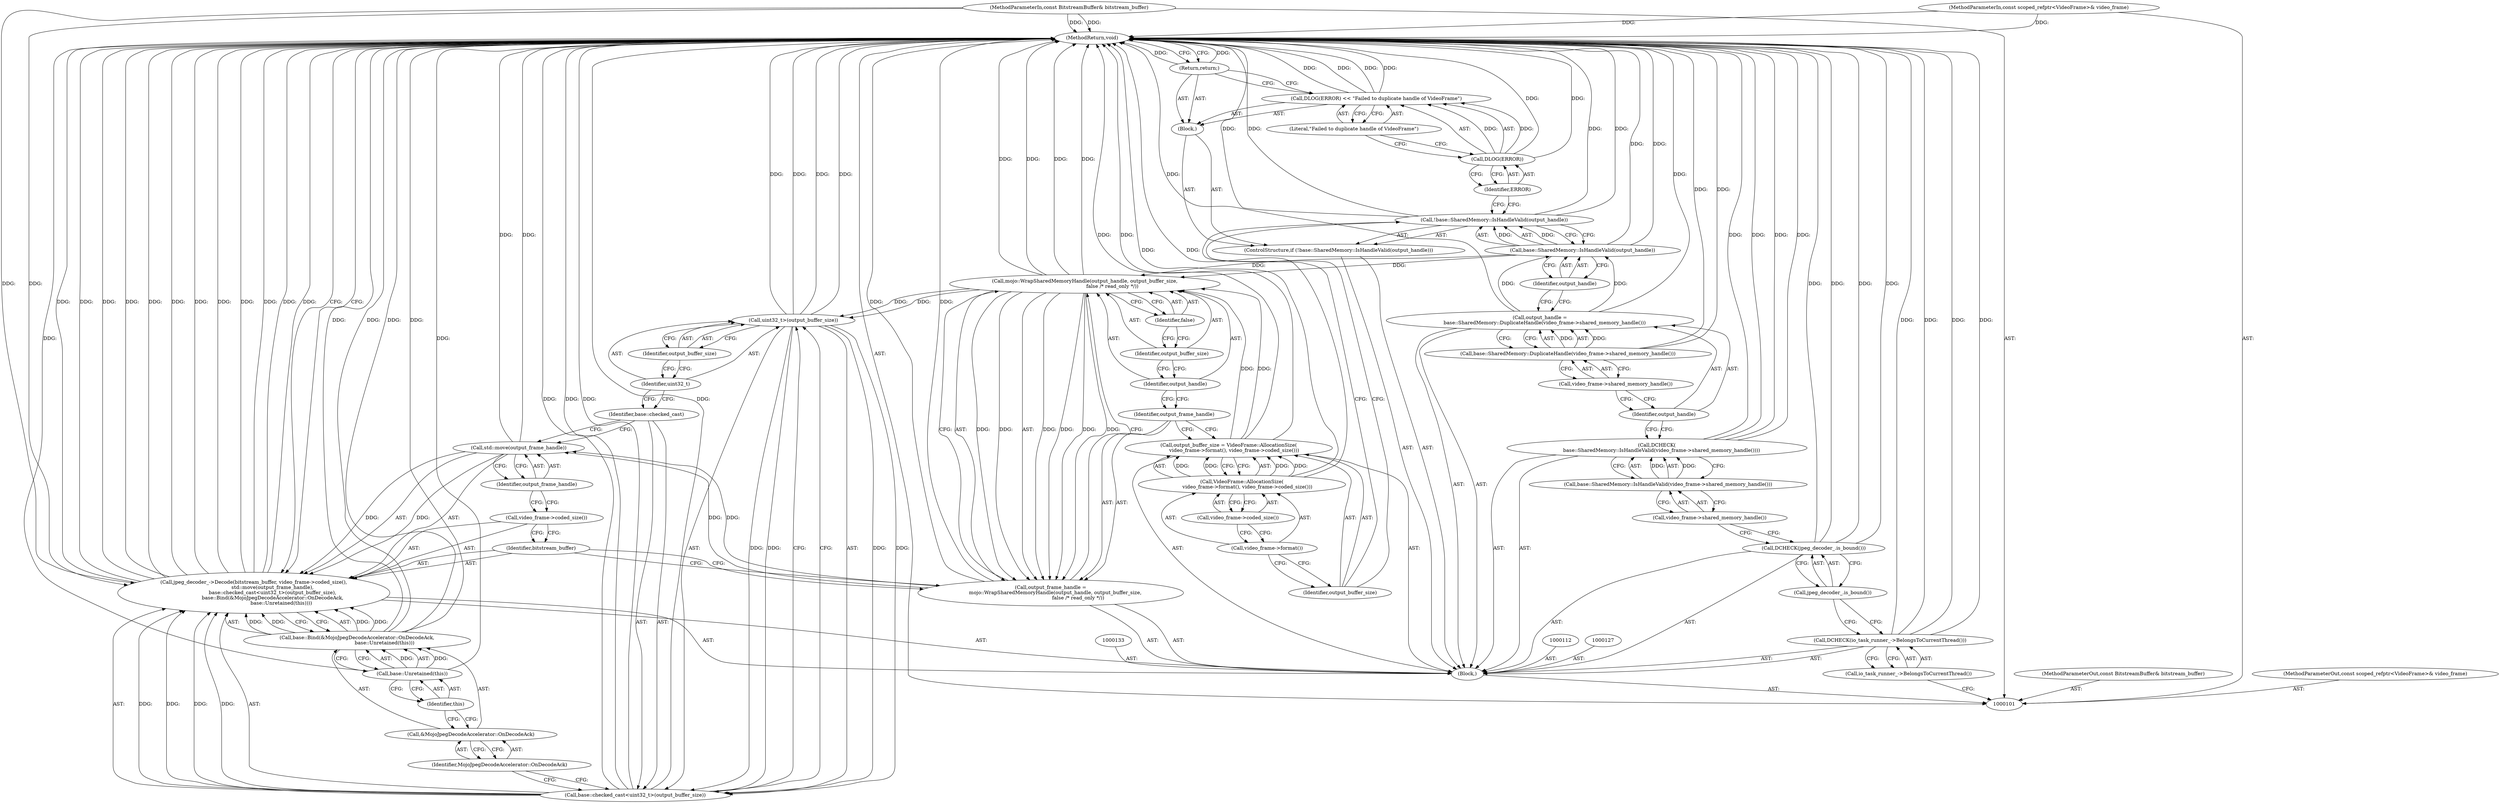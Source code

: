 digraph "1_Chrome_673ce95d481ea9368c4d4d43ac756ba1d6d9e608_21" {
"1000155" [label="(MethodReturn,void)"];
"1000113" [label="(Call,output_handle =\n      base::SharedMemory::DuplicateHandle(video_frame->shared_memory_handle()))"];
"1000114" [label="(Identifier,output_handle)"];
"1000116" [label="(Call,video_frame->shared_memory_handle())"];
"1000115" [label="(Call,base::SharedMemory::DuplicateHandle(video_frame->shared_memory_handle()))"];
"1000117" [label="(ControlStructure,if (!base::SharedMemory::IsHandleValid(output_handle)))"];
"1000120" [label="(Identifier,output_handle)"];
"1000121" [label="(Block,)"];
"1000118" [label="(Call,!base::SharedMemory::IsHandleValid(output_handle))"];
"1000119" [label="(Call,base::SharedMemory::IsHandleValid(output_handle))"];
"1000125" [label="(Literal,\"Failed to duplicate handle of VideoFrame\")"];
"1000122" [label="(Call,DLOG(ERROR) << \"Failed to duplicate handle of VideoFrame\")"];
"1000123" [label="(Call,DLOG(ERROR))"];
"1000124" [label="(Identifier,ERROR)"];
"1000126" [label="(Return,return;)"];
"1000128" [label="(Call,output_buffer_size = VideoFrame::AllocationSize(\n       video_frame->format(), video_frame->coded_size()))"];
"1000129" [label="(Identifier,output_buffer_size)"];
"1000130" [label="(Call,VideoFrame::AllocationSize(\n       video_frame->format(), video_frame->coded_size()))"];
"1000132" [label="(Call,video_frame->coded_size())"];
"1000131" [label="(Call,video_frame->format())"];
"1000134" [label="(Call,output_frame_handle =\n      mojo::WrapSharedMemoryHandle(output_handle, output_buffer_size,\n                                   false /* read_only */))"];
"1000135" [label="(Identifier,output_frame_handle)"];
"1000102" [label="(MethodParameterIn,const BitstreamBuffer& bitstream_buffer)"];
"1000256" [label="(MethodParameterOut,const BitstreamBuffer& bitstream_buffer)"];
"1000137" [label="(Identifier,output_handle)"];
"1000138" [label="(Identifier,output_buffer_size)"];
"1000136" [label="(Call,mojo::WrapSharedMemoryHandle(output_handle, output_buffer_size,\n                                   false /* read_only */))"];
"1000139" [label="(Identifier,false)"];
"1000141" [label="(Identifier,bitstream_buffer)"];
"1000140" [label="(Call,jpeg_decoder_->Decode(bitstream_buffer, video_frame->coded_size(),\n                        std::move(output_frame_handle),\n                        base::checked_cast<uint32_t>(output_buffer_size),\n                        base::Bind(&MojoJpegDecodeAccelerator::OnDecodeAck,\n                                   base::Unretained(this))))"];
"1000142" [label="(Call,video_frame->coded_size())"];
"1000143" [label="(Call,std::move(output_frame_handle))"];
"1000144" [label="(Identifier,output_frame_handle)"];
"1000145" [label="(Call,base::checked_cast<uint32_t>(output_buffer_size))"];
"1000146" [label="(Identifier,base::checked_cast)"];
"1000147" [label="(Call,uint32_t>(output_buffer_size))"];
"1000148" [label="(Identifier,uint32_t)"];
"1000149" [label="(Identifier,output_buffer_size)"];
"1000150" [label="(Call,base::Bind(&MojoJpegDecodeAccelerator::OnDecodeAck,\n                                   base::Unretained(this)))"];
"1000151" [label="(Call,&MojoJpegDecodeAccelerator::OnDecodeAck)"];
"1000152" [label="(Identifier,MojoJpegDecodeAccelerator::OnDecodeAck)"];
"1000153" [label="(Call,base::Unretained(this))"];
"1000154" [label="(Identifier,this)"];
"1000103" [label="(MethodParameterIn,const scoped_refptr<VideoFrame>& video_frame)"];
"1000257" [label="(MethodParameterOut,const scoped_refptr<VideoFrame>& video_frame)"];
"1000104" [label="(Block,)"];
"1000105" [label="(Call,DCHECK(io_task_runner_->BelongsToCurrentThread()))"];
"1000106" [label="(Call,io_task_runner_->BelongsToCurrentThread())"];
"1000107" [label="(Call,DCHECK(jpeg_decoder_.is_bound()))"];
"1000108" [label="(Call,jpeg_decoder_.is_bound())"];
"1000109" [label="(Call,DCHECK(\n      base::SharedMemory::IsHandleValid(video_frame->shared_memory_handle())))"];
"1000111" [label="(Call,video_frame->shared_memory_handle())"];
"1000110" [label="(Call,base::SharedMemory::IsHandleValid(video_frame->shared_memory_handle()))"];
"1000155" -> "1000101"  [label="AST: "];
"1000155" -> "1000126"  [label="CFG: "];
"1000155" -> "1000140"  [label="CFG: "];
"1000128" -> "1000155"  [label="DDG: "];
"1000140" -> "1000155"  [label="DDG: "];
"1000140" -> "1000155"  [label="DDG: "];
"1000140" -> "1000155"  [label="DDG: "];
"1000140" -> "1000155"  [label="DDG: "];
"1000140" -> "1000155"  [label="DDG: "];
"1000140" -> "1000155"  [label="DDG: "];
"1000107" -> "1000155"  [label="DDG: "];
"1000107" -> "1000155"  [label="DDG: "];
"1000105" -> "1000155"  [label="DDG: "];
"1000105" -> "1000155"  [label="DDG: "];
"1000113" -> "1000155"  [label="DDG: "];
"1000150" -> "1000155"  [label="DDG: "];
"1000150" -> "1000155"  [label="DDG: "];
"1000118" -> "1000155"  [label="DDG: "];
"1000118" -> "1000155"  [label="DDG: "];
"1000102" -> "1000155"  [label="DDG: "];
"1000153" -> "1000155"  [label="DDG: "];
"1000145" -> "1000155"  [label="DDG: "];
"1000145" -> "1000155"  [label="DDG: "];
"1000122" -> "1000155"  [label="DDG: "];
"1000122" -> "1000155"  [label="DDG: "];
"1000136" -> "1000155"  [label="DDG: "];
"1000136" -> "1000155"  [label="DDG: "];
"1000103" -> "1000155"  [label="DDG: "];
"1000143" -> "1000155"  [label="DDG: "];
"1000147" -> "1000155"  [label="DDG: "];
"1000147" -> "1000155"  [label="DDG: "];
"1000109" -> "1000155"  [label="DDG: "];
"1000109" -> "1000155"  [label="DDG: "];
"1000119" -> "1000155"  [label="DDG: "];
"1000134" -> "1000155"  [label="DDG: "];
"1000115" -> "1000155"  [label="DDG: "];
"1000130" -> "1000155"  [label="DDG: "];
"1000123" -> "1000155"  [label="DDG: "];
"1000126" -> "1000155"  [label="DDG: "];
"1000113" -> "1000104"  [label="AST: "];
"1000113" -> "1000115"  [label="CFG: "];
"1000114" -> "1000113"  [label="AST: "];
"1000115" -> "1000113"  [label="AST: "];
"1000120" -> "1000113"  [label="CFG: "];
"1000113" -> "1000155"  [label="DDG: "];
"1000115" -> "1000113"  [label="DDG: "];
"1000113" -> "1000119"  [label="DDG: "];
"1000114" -> "1000113"  [label="AST: "];
"1000114" -> "1000109"  [label="CFG: "];
"1000116" -> "1000114"  [label="CFG: "];
"1000116" -> "1000115"  [label="AST: "];
"1000116" -> "1000114"  [label="CFG: "];
"1000115" -> "1000116"  [label="CFG: "];
"1000115" -> "1000113"  [label="AST: "];
"1000115" -> "1000116"  [label="CFG: "];
"1000116" -> "1000115"  [label="AST: "];
"1000113" -> "1000115"  [label="CFG: "];
"1000115" -> "1000155"  [label="DDG: "];
"1000115" -> "1000113"  [label="DDG: "];
"1000117" -> "1000104"  [label="AST: "];
"1000118" -> "1000117"  [label="AST: "];
"1000121" -> "1000117"  [label="AST: "];
"1000120" -> "1000119"  [label="AST: "];
"1000120" -> "1000113"  [label="CFG: "];
"1000119" -> "1000120"  [label="CFG: "];
"1000121" -> "1000117"  [label="AST: "];
"1000122" -> "1000121"  [label="AST: "];
"1000126" -> "1000121"  [label="AST: "];
"1000118" -> "1000117"  [label="AST: "];
"1000118" -> "1000119"  [label="CFG: "];
"1000119" -> "1000118"  [label="AST: "];
"1000124" -> "1000118"  [label="CFG: "];
"1000129" -> "1000118"  [label="CFG: "];
"1000118" -> "1000155"  [label="DDG: "];
"1000118" -> "1000155"  [label="DDG: "];
"1000119" -> "1000118"  [label="DDG: "];
"1000119" -> "1000118"  [label="AST: "];
"1000119" -> "1000120"  [label="CFG: "];
"1000120" -> "1000119"  [label="AST: "];
"1000118" -> "1000119"  [label="CFG: "];
"1000119" -> "1000155"  [label="DDG: "];
"1000119" -> "1000118"  [label="DDG: "];
"1000113" -> "1000119"  [label="DDG: "];
"1000119" -> "1000136"  [label="DDG: "];
"1000125" -> "1000122"  [label="AST: "];
"1000125" -> "1000123"  [label="CFG: "];
"1000122" -> "1000125"  [label="CFG: "];
"1000122" -> "1000121"  [label="AST: "];
"1000122" -> "1000125"  [label="CFG: "];
"1000123" -> "1000122"  [label="AST: "];
"1000125" -> "1000122"  [label="AST: "];
"1000126" -> "1000122"  [label="CFG: "];
"1000122" -> "1000155"  [label="DDG: "];
"1000122" -> "1000155"  [label="DDG: "];
"1000123" -> "1000122"  [label="DDG: "];
"1000123" -> "1000122"  [label="AST: "];
"1000123" -> "1000124"  [label="CFG: "];
"1000124" -> "1000123"  [label="AST: "];
"1000125" -> "1000123"  [label="CFG: "];
"1000123" -> "1000155"  [label="DDG: "];
"1000123" -> "1000122"  [label="DDG: "];
"1000124" -> "1000123"  [label="AST: "];
"1000124" -> "1000118"  [label="CFG: "];
"1000123" -> "1000124"  [label="CFG: "];
"1000126" -> "1000121"  [label="AST: "];
"1000126" -> "1000122"  [label="CFG: "];
"1000155" -> "1000126"  [label="CFG: "];
"1000126" -> "1000155"  [label="DDG: "];
"1000128" -> "1000104"  [label="AST: "];
"1000128" -> "1000130"  [label="CFG: "];
"1000129" -> "1000128"  [label="AST: "];
"1000130" -> "1000128"  [label="AST: "];
"1000135" -> "1000128"  [label="CFG: "];
"1000128" -> "1000155"  [label="DDG: "];
"1000130" -> "1000128"  [label="DDG: "];
"1000130" -> "1000128"  [label="DDG: "];
"1000128" -> "1000136"  [label="DDG: "];
"1000129" -> "1000128"  [label="AST: "];
"1000129" -> "1000118"  [label="CFG: "];
"1000131" -> "1000129"  [label="CFG: "];
"1000130" -> "1000128"  [label="AST: "];
"1000130" -> "1000132"  [label="CFG: "];
"1000131" -> "1000130"  [label="AST: "];
"1000132" -> "1000130"  [label="AST: "];
"1000128" -> "1000130"  [label="CFG: "];
"1000130" -> "1000155"  [label="DDG: "];
"1000130" -> "1000128"  [label="DDG: "];
"1000130" -> "1000128"  [label="DDG: "];
"1000132" -> "1000130"  [label="AST: "];
"1000132" -> "1000131"  [label="CFG: "];
"1000130" -> "1000132"  [label="CFG: "];
"1000131" -> "1000130"  [label="AST: "];
"1000131" -> "1000129"  [label="CFG: "];
"1000132" -> "1000131"  [label="CFG: "];
"1000134" -> "1000104"  [label="AST: "];
"1000134" -> "1000136"  [label="CFG: "];
"1000135" -> "1000134"  [label="AST: "];
"1000136" -> "1000134"  [label="AST: "];
"1000141" -> "1000134"  [label="CFG: "];
"1000134" -> "1000155"  [label="DDG: "];
"1000136" -> "1000134"  [label="DDG: "];
"1000136" -> "1000134"  [label="DDG: "];
"1000136" -> "1000134"  [label="DDG: "];
"1000134" -> "1000143"  [label="DDG: "];
"1000135" -> "1000134"  [label="AST: "];
"1000135" -> "1000128"  [label="CFG: "];
"1000137" -> "1000135"  [label="CFG: "];
"1000102" -> "1000101"  [label="AST: "];
"1000102" -> "1000155"  [label="DDG: "];
"1000102" -> "1000140"  [label="DDG: "];
"1000256" -> "1000101"  [label="AST: "];
"1000137" -> "1000136"  [label="AST: "];
"1000137" -> "1000135"  [label="CFG: "];
"1000138" -> "1000137"  [label="CFG: "];
"1000138" -> "1000136"  [label="AST: "];
"1000138" -> "1000137"  [label="CFG: "];
"1000139" -> "1000138"  [label="CFG: "];
"1000136" -> "1000134"  [label="AST: "];
"1000136" -> "1000139"  [label="CFG: "];
"1000137" -> "1000136"  [label="AST: "];
"1000138" -> "1000136"  [label="AST: "];
"1000139" -> "1000136"  [label="AST: "];
"1000134" -> "1000136"  [label="CFG: "];
"1000136" -> "1000155"  [label="DDG: "];
"1000136" -> "1000155"  [label="DDG: "];
"1000136" -> "1000134"  [label="DDG: "];
"1000136" -> "1000134"  [label="DDG: "];
"1000136" -> "1000134"  [label="DDG: "];
"1000119" -> "1000136"  [label="DDG: "];
"1000128" -> "1000136"  [label="DDG: "];
"1000136" -> "1000147"  [label="DDG: "];
"1000139" -> "1000136"  [label="AST: "];
"1000139" -> "1000138"  [label="CFG: "];
"1000136" -> "1000139"  [label="CFG: "];
"1000141" -> "1000140"  [label="AST: "];
"1000141" -> "1000134"  [label="CFG: "];
"1000142" -> "1000141"  [label="CFG: "];
"1000140" -> "1000104"  [label="AST: "];
"1000140" -> "1000150"  [label="CFG: "];
"1000141" -> "1000140"  [label="AST: "];
"1000142" -> "1000140"  [label="AST: "];
"1000143" -> "1000140"  [label="AST: "];
"1000145" -> "1000140"  [label="AST: "];
"1000150" -> "1000140"  [label="AST: "];
"1000155" -> "1000140"  [label="CFG: "];
"1000140" -> "1000155"  [label="DDG: "];
"1000140" -> "1000155"  [label="DDG: "];
"1000140" -> "1000155"  [label="DDG: "];
"1000140" -> "1000155"  [label="DDG: "];
"1000140" -> "1000155"  [label="DDG: "];
"1000140" -> "1000155"  [label="DDG: "];
"1000102" -> "1000140"  [label="DDG: "];
"1000143" -> "1000140"  [label="DDG: "];
"1000145" -> "1000140"  [label="DDG: "];
"1000145" -> "1000140"  [label="DDG: "];
"1000150" -> "1000140"  [label="DDG: "];
"1000150" -> "1000140"  [label="DDG: "];
"1000142" -> "1000140"  [label="AST: "];
"1000142" -> "1000141"  [label="CFG: "];
"1000144" -> "1000142"  [label="CFG: "];
"1000143" -> "1000140"  [label="AST: "];
"1000143" -> "1000144"  [label="CFG: "];
"1000144" -> "1000143"  [label="AST: "];
"1000146" -> "1000143"  [label="CFG: "];
"1000143" -> "1000155"  [label="DDG: "];
"1000143" -> "1000140"  [label="DDG: "];
"1000134" -> "1000143"  [label="DDG: "];
"1000144" -> "1000143"  [label="AST: "];
"1000144" -> "1000142"  [label="CFG: "];
"1000143" -> "1000144"  [label="CFG: "];
"1000145" -> "1000140"  [label="AST: "];
"1000145" -> "1000147"  [label="CFG: "];
"1000146" -> "1000145"  [label="AST: "];
"1000147" -> "1000145"  [label="AST: "];
"1000152" -> "1000145"  [label="CFG: "];
"1000145" -> "1000155"  [label="DDG: "];
"1000145" -> "1000155"  [label="DDG: "];
"1000145" -> "1000140"  [label="DDG: "];
"1000145" -> "1000140"  [label="DDG: "];
"1000147" -> "1000145"  [label="DDG: "];
"1000147" -> "1000145"  [label="DDG: "];
"1000146" -> "1000145"  [label="AST: "];
"1000146" -> "1000143"  [label="CFG: "];
"1000148" -> "1000146"  [label="CFG: "];
"1000147" -> "1000145"  [label="AST: "];
"1000147" -> "1000149"  [label="CFG: "];
"1000148" -> "1000147"  [label="AST: "];
"1000149" -> "1000147"  [label="AST: "];
"1000145" -> "1000147"  [label="CFG: "];
"1000147" -> "1000155"  [label="DDG: "];
"1000147" -> "1000155"  [label="DDG: "];
"1000147" -> "1000145"  [label="DDG: "];
"1000147" -> "1000145"  [label="DDG: "];
"1000136" -> "1000147"  [label="DDG: "];
"1000148" -> "1000147"  [label="AST: "];
"1000148" -> "1000146"  [label="CFG: "];
"1000149" -> "1000148"  [label="CFG: "];
"1000149" -> "1000147"  [label="AST: "];
"1000149" -> "1000148"  [label="CFG: "];
"1000147" -> "1000149"  [label="CFG: "];
"1000150" -> "1000140"  [label="AST: "];
"1000150" -> "1000153"  [label="CFG: "];
"1000151" -> "1000150"  [label="AST: "];
"1000153" -> "1000150"  [label="AST: "];
"1000140" -> "1000150"  [label="CFG: "];
"1000150" -> "1000155"  [label="DDG: "];
"1000150" -> "1000155"  [label="DDG: "];
"1000150" -> "1000140"  [label="DDG: "];
"1000150" -> "1000140"  [label="DDG: "];
"1000153" -> "1000150"  [label="DDG: "];
"1000151" -> "1000150"  [label="AST: "];
"1000151" -> "1000152"  [label="CFG: "];
"1000152" -> "1000151"  [label="AST: "];
"1000154" -> "1000151"  [label="CFG: "];
"1000152" -> "1000151"  [label="AST: "];
"1000152" -> "1000145"  [label="CFG: "];
"1000151" -> "1000152"  [label="CFG: "];
"1000153" -> "1000150"  [label="AST: "];
"1000153" -> "1000154"  [label="CFG: "];
"1000154" -> "1000153"  [label="AST: "];
"1000150" -> "1000153"  [label="CFG: "];
"1000153" -> "1000155"  [label="DDG: "];
"1000153" -> "1000150"  [label="DDG: "];
"1000154" -> "1000153"  [label="AST: "];
"1000154" -> "1000151"  [label="CFG: "];
"1000153" -> "1000154"  [label="CFG: "];
"1000103" -> "1000101"  [label="AST: "];
"1000103" -> "1000155"  [label="DDG: "];
"1000257" -> "1000101"  [label="AST: "];
"1000104" -> "1000101"  [label="AST: "];
"1000105" -> "1000104"  [label="AST: "];
"1000107" -> "1000104"  [label="AST: "];
"1000109" -> "1000104"  [label="AST: "];
"1000112" -> "1000104"  [label="AST: "];
"1000113" -> "1000104"  [label="AST: "];
"1000117" -> "1000104"  [label="AST: "];
"1000127" -> "1000104"  [label="AST: "];
"1000128" -> "1000104"  [label="AST: "];
"1000133" -> "1000104"  [label="AST: "];
"1000134" -> "1000104"  [label="AST: "];
"1000140" -> "1000104"  [label="AST: "];
"1000105" -> "1000104"  [label="AST: "];
"1000105" -> "1000106"  [label="CFG: "];
"1000106" -> "1000105"  [label="AST: "];
"1000108" -> "1000105"  [label="CFG: "];
"1000105" -> "1000155"  [label="DDG: "];
"1000105" -> "1000155"  [label="DDG: "];
"1000106" -> "1000105"  [label="AST: "];
"1000106" -> "1000101"  [label="CFG: "];
"1000105" -> "1000106"  [label="CFG: "];
"1000107" -> "1000104"  [label="AST: "];
"1000107" -> "1000108"  [label="CFG: "];
"1000108" -> "1000107"  [label="AST: "];
"1000111" -> "1000107"  [label="CFG: "];
"1000107" -> "1000155"  [label="DDG: "];
"1000107" -> "1000155"  [label="DDG: "];
"1000108" -> "1000107"  [label="AST: "];
"1000108" -> "1000105"  [label="CFG: "];
"1000107" -> "1000108"  [label="CFG: "];
"1000109" -> "1000104"  [label="AST: "];
"1000109" -> "1000110"  [label="CFG: "];
"1000110" -> "1000109"  [label="AST: "];
"1000114" -> "1000109"  [label="CFG: "];
"1000109" -> "1000155"  [label="DDG: "];
"1000109" -> "1000155"  [label="DDG: "];
"1000110" -> "1000109"  [label="DDG: "];
"1000111" -> "1000110"  [label="AST: "];
"1000111" -> "1000107"  [label="CFG: "];
"1000110" -> "1000111"  [label="CFG: "];
"1000110" -> "1000109"  [label="AST: "];
"1000110" -> "1000111"  [label="CFG: "];
"1000111" -> "1000110"  [label="AST: "];
"1000109" -> "1000110"  [label="CFG: "];
"1000110" -> "1000109"  [label="DDG: "];
}
